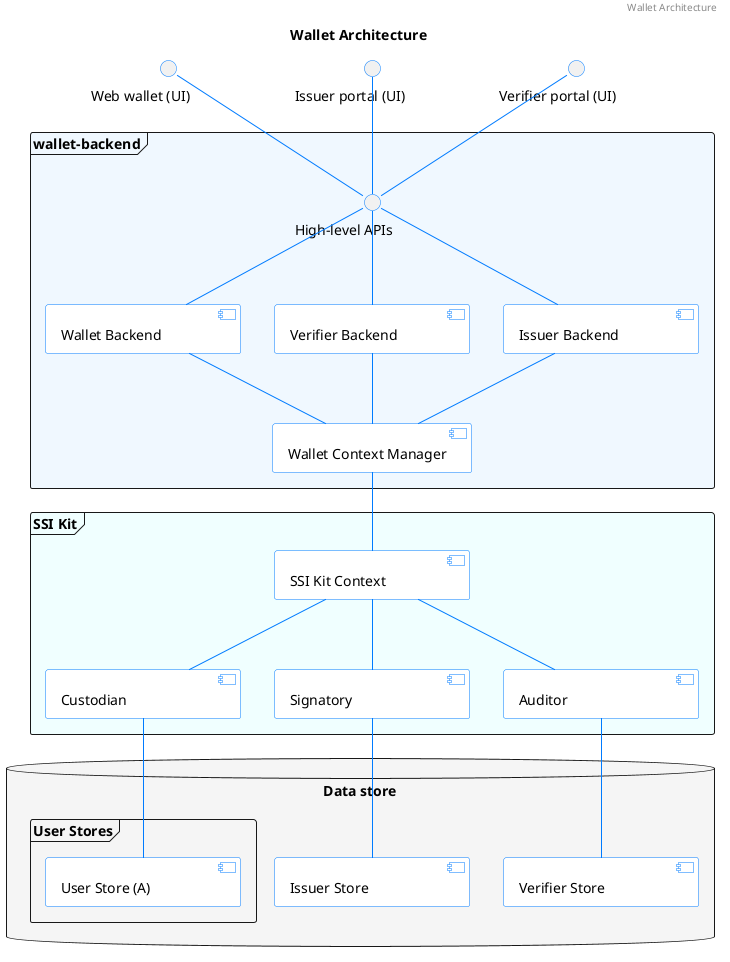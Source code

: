 
@startuml

skinparam classFontColor 007BFF
skinparam classFontSize 12
skinparam classFontName Aapex
skinparam backgroundColor white
skinparam minClassWidth 155
skinparam nodesep 34
skinparam ranksep 70

skinparam component {
BorderColor 007BFF
ArrowColor 007BFF
BackgroundColor white
}

skinparam interface {
BorderColor 007BFF
ArrowColor 007BFF
}

header Wallet Architecture
title
Wallet Architecture
end title

frame "wallet-backend" #AliceBlue {
  interface "High-level APIs" as API
  [Wallet Backend] as WB
  [Verifier Backend] as VB
  [Issuer Backend] as IB
  [Wallet Context Manager] as WCTX
}

frame "SSI Kit" #Azure {
  [SSI Kit Context] as SCTX
  [Custodian] as CU
  [Signatory] as SI
  [Auditor] as AU
}

database "Data store" #WhiteSmoke {
  frame "User Stores" {
    [User Store (A)] as USA
  }
  [Issuer Store] as IS
  [Verifier Store] as VS
}

() "Web wallet (UI)" -- API
() "Issuer portal (UI)" -- API
() "Verifier portal (UI)" -- API

API -- WB
API -- IB
API -- VB

WB -- WCTX
IB -- WCTX
VB -- WCTX

WCTX -- SCTX

SCTX -- CU
SCTX -- AU
SCTX -- SI

SI -- IS
AU -- VS
CU -- USA

@enduml